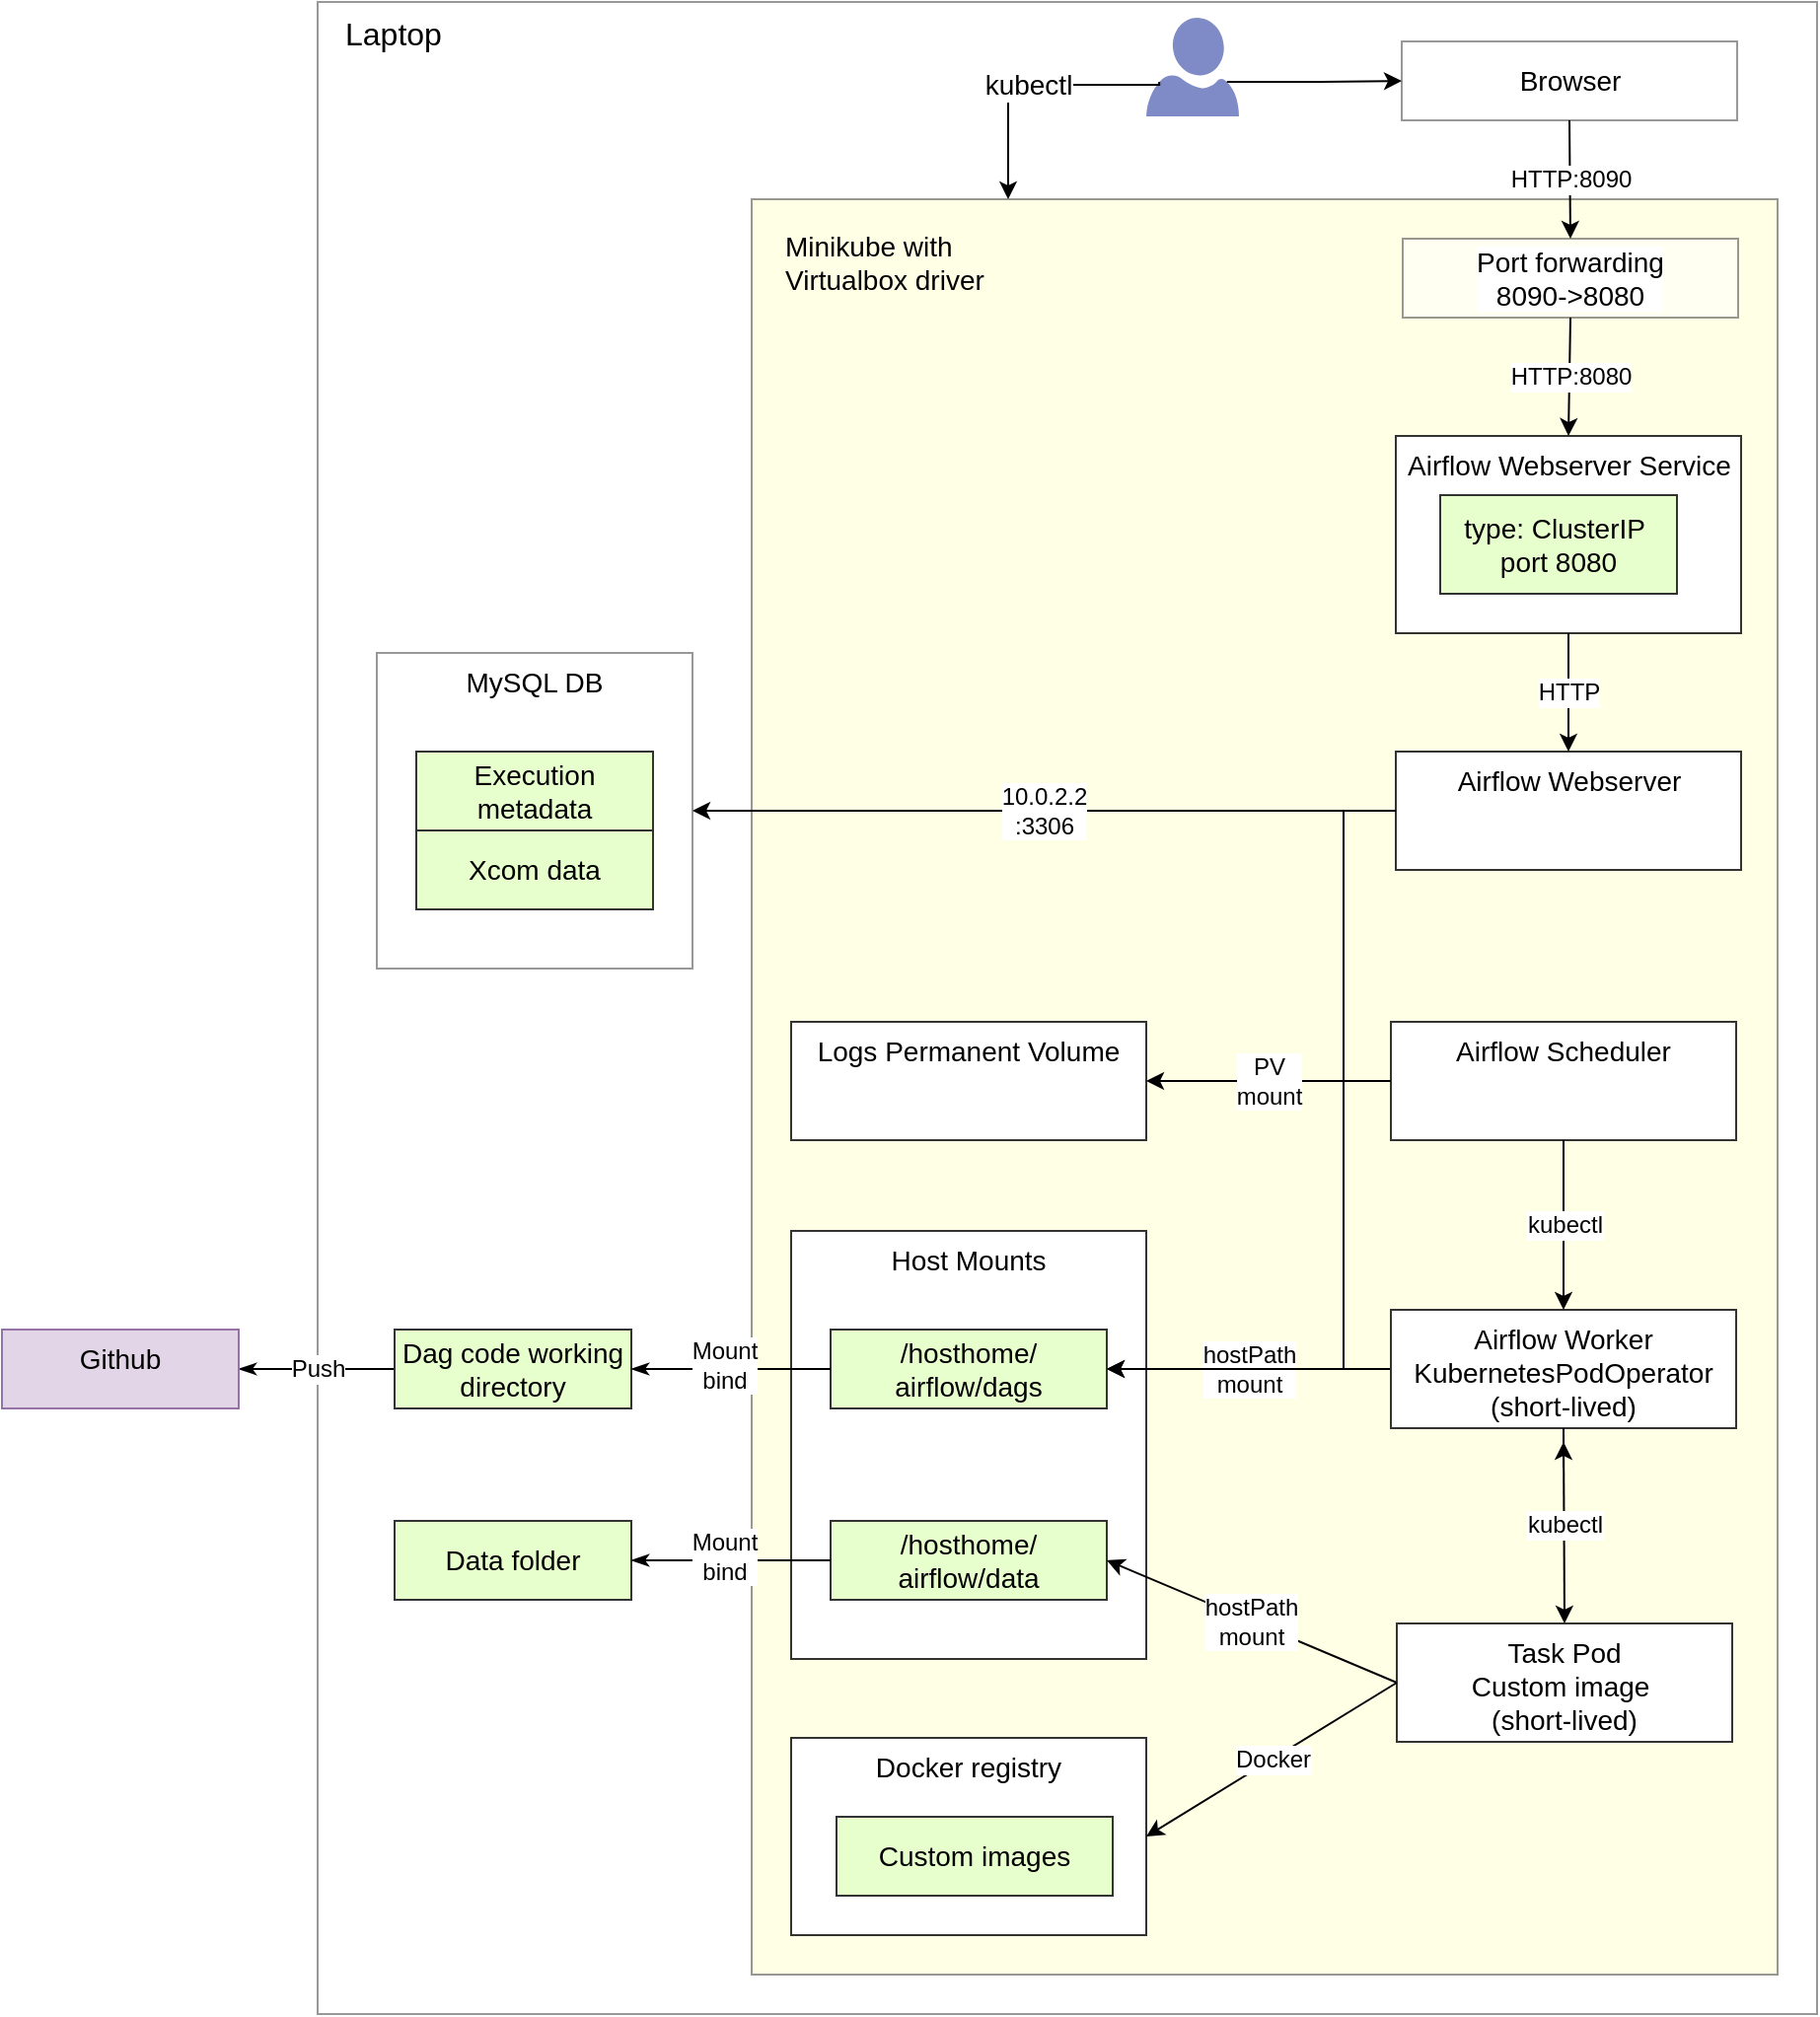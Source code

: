 <mxfile version="16.5.1" type="device" pages="2"><diagram id="CD-Oy-G3Dt3kh0KKEcMO" name="local"><mxGraphModel dx="2560" dy="1856" grid="1" gridSize="10" guides="1" tooltips="1" connect="1" arrows="1" fold="1" page="1" pageScale="1" pageWidth="1169" pageHeight="827" math="0" shadow="0"><root><mxCell id="0"/><mxCell id="1" parent="0"/><mxCell id="qI9795dB_ikiP3LkmKNr-8" value="Laptop" style="rounded=0;whiteSpace=wrap;html=1;strokeColor=#333333;fillColor=#ffffff;strokeWidth=1;verticalAlign=top;fontSize=16;opacity=50;align=left;spacingLeft=12;" parent="1" vertex="1"><mxGeometry x="80" y="-380" width="760" height="1020" as="geometry"/></mxCell><mxCell id="qI9795dB_ikiP3LkmKNr-9" value="Minikube with&lt;br&gt;Virtualbox driver" style="rounded=0;whiteSpace=wrap;html=1;strokeColor=#333333;strokeWidth=1;fillColor=#FFFFCC;fontSize=14;verticalAlign=top;opacity=50;align=left;spacingLeft=15;spacingTop=9;" parent="1" vertex="1"><mxGeometry x="300" y="-280" width="520" height="900" as="geometry"/></mxCell><mxCell id="qI9795dB_ikiP3LkmKNr-2" value="" style="rounded=0;whiteSpace=wrap;html=1;opacity=0;" parent="1" vertex="1"><mxGeometry x="390" y="323" width="120" height="60" as="geometry"/></mxCell><mxCell id="qI9795dB_ikiP3LkmKNr-5" value="" style="rounded=0;whiteSpace=wrap;html=1;opacity=0;" parent="1" vertex="1"><mxGeometry x="390" y="323" width="120" height="60" as="geometry"/></mxCell><mxCell id="qI9795dB_ikiP3LkmKNr-7" value="" style="rounded=0;whiteSpace=wrap;html=1;strokeColor=#000000;opacity=0;" parent="1" vertex="1"><mxGeometry x="60" y="30" width="120" height="60" as="geometry"/></mxCell><mxCell id="qI9795dB_ikiP3LkmKNr-28" value="10.0.2.2&lt;br style=&quot;font-size: 12px;&quot;&gt;:3306" style="edgeStyle=orthogonalEdgeStyle;rounded=0;orthogonalLoop=1;jettySize=auto;html=1;entryX=1;entryY=0.5;entryDx=0;entryDy=0;fontSize=12;exitX=0;exitY=0.5;exitDx=0;exitDy=0;" parent="1" source="KbH8fHzjplJT633BpQSp-1" target="qI9795dB_ikiP3LkmKNr-27" edge="1"><mxGeometry relative="1" as="geometry"/></mxCell><mxCell id="qI9795dB_ikiP3LkmKNr-18" value="Browser" style="rounded=0;whiteSpace=wrap;html=1;labelBackgroundColor=#FFFFFF;strokeColor=#333333;strokeWidth=1;fillColor=#FFFFFF;fontSize=14;opacity=50;" parent="1" vertex="1"><mxGeometry x="629.5" y="-360" width="170" height="40" as="geometry"/></mxCell><mxCell id="qI9795dB_ikiP3LkmKNr-27" value="MySQL DB" style="rounded=0;whiteSpace=wrap;html=1;labelBackgroundColor=#FFFFFF;strokeColor=#333333;strokeWidth=1;fillColor=#FFFFFF;fontSize=14;opacity=50;verticalAlign=top;" parent="1" vertex="1"><mxGeometry x="110" y="-50" width="160" height="160" as="geometry"/></mxCell><mxCell id="qI9795dB_ikiP3LkmKNr-29" value="Host Mounts" style="rounded=0;whiteSpace=wrap;html=1;strokeColor=#333333;strokeWidth=1;fillColor=#ffffff;fontSize=14;verticalAlign=top;" parent="1" vertex="1"><mxGeometry x="320" y="243" width="180" height="217" as="geometry"/></mxCell><mxCell id="qI9795dB_ikiP3LkmKNr-31" value="Data folder" style="rounded=0;whiteSpace=wrap;html=1;strokeColor=#333333;strokeWidth=1;fillColor=#E6FFCC;fontSize=14;labelBackgroundColor=#E6FFCC;" parent="1" vertex="1"><mxGeometry x="119" y="390" width="120" height="40" as="geometry"/></mxCell><mxCell id="qI9795dB_ikiP3LkmKNr-32" value="/hosthome/&lt;br&gt;airflow/data" style="rounded=0;whiteSpace=wrap;html=1;strokeColor=#333333;strokeWidth=1;fillColor=#E6FFCC;fontSize=14;labelBackgroundColor=#E6FFCC;" parent="1" vertex="1"><mxGeometry x="340" y="390" width="140" height="40" as="geometry"/></mxCell><mxCell id="qI9795dB_ikiP3LkmKNr-35" style="edgeStyle=orthogonalEdgeStyle;rounded=0;orthogonalLoop=1;jettySize=auto;html=1;exitX=0;exitY=0.5;exitDx=0;exitDy=0;entryX=1;entryY=0.5;entryDx=0;entryDy=0;fontSize=14;endArrow=classicThin;endFill=1;" parent="1" source="qI9795dB_ikiP3LkmKNr-33" edge="1"><mxGeometry relative="1" as="geometry"><mxPoint x="220" y="400" as="targetPoint"/></mxGeometry></mxCell><mxCell id="kAqQNJOQdbnC5wIId_yX-3" value="Mount bind" style="text;html=1;align=center;verticalAlign=middle;resizable=0;points=[];labelBackgroundColor=#ffffff;fontSize=12;" parent="qI9795dB_ikiP3LkmKNr-35" vertex="1" connectable="0"><mxGeometry x="0.157" y="5" relative="1" as="geometry"><mxPoint x="11" y="-5" as="offset"/></mxGeometry></mxCell><mxCell id="qI9795dB_ikiP3LkmKNr-37" style="edgeStyle=orthogonalEdgeStyle;rounded=0;orthogonalLoop=1;jettySize=auto;html=1;fontSize=14;endArrow=classicThin;endFill=1;entryX=1;entryY=0.5;entryDx=0;entryDy=0;exitX=0;exitY=0.5;exitDx=0;exitDy=0;" parent="1" source="qI9795dB_ikiP3LkmKNr-32" target="qI9795dB_ikiP3LkmKNr-31" edge="1"><mxGeometry relative="1" as="geometry"><mxPoint x="210" y="483" as="sourcePoint"/><mxPoint x="250" y="343" as="targetPoint"/></mxGeometry></mxCell><mxCell id="kAqQNJOQdbnC5wIId_yX-5" value="Mount &lt;br&gt;bind" style="text;html=1;align=center;verticalAlign=middle;resizable=0;points=[];labelBackgroundColor=#ffffff;fontSize=12;" parent="qI9795dB_ikiP3LkmKNr-37" vertex="1" connectable="0"><mxGeometry x="-0.171" y="-2" relative="1" as="geometry"><mxPoint x="-12" as="offset"/></mxGeometry></mxCell><mxCell id="qI9795dB_ikiP3LkmKNr-39" value="HTTP:8090" style="rounded=0;orthogonalLoop=1;jettySize=auto;html=1;exitX=0.5;exitY=1;exitDx=0;exitDy=0;fontSize=12;entryX=0.5;entryY=0;entryDx=0;entryDy=0;jumpStyle=none;" parent="1" source="qI9795dB_ikiP3LkmKNr-18" target="K0ZUXCH54klCwgEFuUvk-17" edge="1"><mxGeometry relative="1" as="geometry"><mxPoint x="712.38" y="-241" as="sourcePoint"/><mxPoint x="284" y="80" as="targetPoint"/><Array as="points"><mxPoint x="715" y="-260"/></Array></mxGeometry></mxCell><mxCell id="kAqQNJOQdbnC5wIId_yX-17" value="Push" style="edgeStyle=none;rounded=0;orthogonalLoop=1;jettySize=auto;html=1;exitX=0;exitY=0.5;exitDx=0;exitDy=0;entryX=1;entryY=0.5;entryDx=0;entryDy=0;endArrow=classicThin;endFill=1;fontSize=12;" parent="1" source="kAqQNJOQdbnC5wIId_yX-8" target="kAqQNJOQdbnC5wIId_yX-16" edge="1"><mxGeometry relative="1" as="geometry"/></mxCell><mxCell id="kAqQNJOQdbnC5wIId_yX-8" value="Dag code working directory" style="rounded=0;whiteSpace=wrap;html=1;strokeColor=#333333;strokeWidth=1;fillColor=#E6FFCC;fontSize=14;labelBackgroundColor=#E6FFCC;" parent="1" vertex="1"><mxGeometry x="119" y="293" width="120" height="40" as="geometry"/></mxCell><mxCell id="kAqQNJOQdbnC5wIId_yX-9" value="/hosthome/&lt;br&gt;airflow/dags" style="rounded=0;whiteSpace=wrap;html=1;strokeColor=#333333;strokeWidth=1;fillColor=#E6FFCC;fontSize=14;labelBackgroundColor=#E6FFCC;" parent="1" vertex="1"><mxGeometry x="340" y="293" width="140" height="40" as="geometry"/></mxCell><mxCell id="kAqQNJOQdbnC5wIId_yX-10" style="edgeStyle=orthogonalEdgeStyle;rounded=0;orthogonalLoop=1;jettySize=auto;html=1;fontSize=14;endArrow=classicThin;endFill=1;entryX=1;entryY=0.5;entryDx=0;entryDy=0;exitX=0;exitY=0.5;exitDx=0;exitDy=0;" parent="1" source="kAqQNJOQdbnC5wIId_yX-9" target="kAqQNJOQdbnC5wIId_yX-8" edge="1"><mxGeometry relative="1" as="geometry"><mxPoint x="210" y="543" as="sourcePoint"/><mxPoint x="250" y="403" as="targetPoint"/></mxGeometry></mxCell><mxCell id="kAqQNJOQdbnC5wIId_yX-11" value="Mount&lt;br&gt;bind" style="text;html=1;align=center;verticalAlign=middle;resizable=0;points=[];labelBackgroundColor=#ffffff;fontSize=12;" parent="kAqQNJOQdbnC5wIId_yX-10" vertex="1" connectable="0"><mxGeometry x="-0.171" y="-2" relative="1" as="geometry"><mxPoint x="-12" as="offset"/></mxGeometry></mxCell><mxCell id="kAqQNJOQdbnC5wIId_yX-13" value="hostPath&lt;br&gt;mount" style="rounded=0;orthogonalLoop=1;jettySize=auto;html=1;exitX=0;exitY=0.5;exitDx=0;exitDy=0;entryX=1;entryY=0.5;entryDx=0;entryDy=0;fontSize=12;" parent="1" source="K0ZUXCH54klCwgEFuUvk-3" target="kAqQNJOQdbnC5wIId_yX-9" edge="1"><mxGeometry relative="1" as="geometry"><mxPoint x="620" y="420" as="sourcePoint"/><mxPoint x="490" y="470" as="targetPoint"/></mxGeometry></mxCell><mxCell id="kAqQNJOQdbnC5wIId_yX-16" value="Github" style="rounded=0;whiteSpace=wrap;html=1;strokeColor=#9673a6;strokeWidth=1;fillColor=#e1d5e7;fontSize=14;verticalAlign=top;" parent="1" vertex="1"><mxGeometry x="-80" y="293" width="120" height="40" as="geometry"/></mxCell><mxCell id="khVc3MVUPJsMNLfv0kyo-1" value="" style="aspect=fixed;pointerEvents=1;shadow=0;dashed=0;html=1;strokeColor=none;labelPosition=center;verticalLabelPosition=bottom;verticalAlign=top;align=center;fillColor=#00188D;shape=mxgraph.azure.user;fontSize=12;opacity=50;" parent="1" vertex="1"><mxGeometry x="500" y="-372" width="47" height="50" as="geometry"/></mxCell><mxCell id="khVc3MVUPJsMNLfv0kyo-2" value="kubectl" style="edgeStyle=orthogonalEdgeStyle;rounded=0;orthogonalLoop=1;jettySize=auto;html=1;fontSize=14;exitX=0.14;exitY=0.65;exitDx=0;exitDy=0;exitPerimeter=0;entryX=0.25;entryY=0;entryDx=0;entryDy=0;" parent="1" source="khVc3MVUPJsMNLfv0kyo-1" target="qI9795dB_ikiP3LkmKNr-9" edge="1"><mxGeometry relative="1" as="geometry"><mxPoint x="158" y="-90" as="sourcePoint"/><mxPoint x="160" y="-70" as="targetPoint"/><Array as="points"><mxPoint x="430" y="-338"/></Array></mxGeometry></mxCell><mxCell id="dBjbe-iBq839a2bUaJ9o-1" value="" style="edgeStyle=orthogonalEdgeStyle;rounded=0;orthogonalLoop=1;jettySize=auto;html=1;fontSize=12;entryX=0;entryY=0.5;entryDx=0;entryDy=0;exitX=0.87;exitY=0.65;exitDx=0;exitDy=0;exitPerimeter=0;" parent="1" source="khVc3MVUPJsMNLfv0kyo-1" target="qI9795dB_ikiP3LkmKNr-18" edge="1"><mxGeometry x="-0.455" relative="1" as="geometry"><mxPoint x="861" y="-190" as="sourcePoint"/><mxPoint x="841.91" y="157.8" as="targetPoint"/><mxPoint as="offset"/></mxGeometry></mxCell><mxCell id="0_SCAg2X0PyTgbkeFt21-1" value="Docker registry" style="rounded=0;whiteSpace=wrap;html=1;strokeColor=#333333;strokeWidth=1;fillColor=#ffffff;fontSize=14;verticalAlign=top;" parent="1" vertex="1"><mxGeometry x="320" y="500" width="180" height="100" as="geometry"/></mxCell><mxCell id="KbH8fHzjplJT633BpQSp-1" value="Airflow Webserver" style="rounded=0;whiteSpace=wrap;html=1;strokeColor=#333333;strokeWidth=1;fillColor=#ffffff;fontSize=14;verticalAlign=top;" parent="1" vertex="1"><mxGeometry x="626.5" width="175" height="60" as="geometry"/></mxCell><mxCell id="KbH8fHzjplJT633BpQSp-3" value="Airflow Webserver Service" style="rounded=0;whiteSpace=wrap;html=1;strokeColor=#333333;strokeWidth=1;fillColor=#ffffff;fontSize=14;verticalAlign=top;" parent="1" vertex="1"><mxGeometry x="626.5" y="-160" width="175" height="100" as="geometry"/></mxCell><mxCell id="KbH8fHzjplJT633BpQSp-4" value="type: ClusterIP&amp;nbsp;&lt;br&gt;port 8080" style="rounded=0;whiteSpace=wrap;html=1;strokeColor=#333333;strokeWidth=1;fillColor=#E6FFCC;fontSize=14;labelBackgroundColor=#E6FFCC;" parent="1" vertex="1"><mxGeometry x="649" y="-130" width="120" height="50" as="geometry"/></mxCell><mxCell id="KbH8fHzjplJT633BpQSp-8" value="HTTP" style="rounded=0;orthogonalLoop=1;jettySize=auto;html=1;fontSize=12;entryX=0.5;entryY=0;entryDx=0;entryDy=0;exitX=0.5;exitY=1;exitDx=0;exitDy=0;" parent="1" source="KbH8fHzjplJT633BpQSp-3" target="KbH8fHzjplJT633BpQSp-1" edge="1"><mxGeometry relative="1" as="geometry"><mxPoint x="667.75" y="-70" as="sourcePoint"/><mxPoint x="663.075" y="-10" as="targetPoint"/></mxGeometry></mxCell><mxCell id="K0ZUXCH54klCwgEFuUvk-1" value="Logs Permanent Volume" style="rounded=0;whiteSpace=wrap;html=1;strokeColor=#333333;strokeWidth=1;fillColor=#ffffff;fontSize=14;verticalAlign=top;" vertex="1" parent="1"><mxGeometry x="320" y="137" width="180" height="60" as="geometry"/></mxCell><mxCell id="K0ZUXCH54klCwgEFuUvk-2" value="Airflow Scheduler" style="rounded=0;whiteSpace=wrap;html=1;strokeColor=#333333;strokeWidth=1;fillColor=#ffffff;fontSize=14;verticalAlign=top;" vertex="1" parent="1"><mxGeometry x="624" y="137" width="175" height="60" as="geometry"/></mxCell><mxCell id="K0ZUXCH54klCwgEFuUvk-12" style="edgeStyle=orthogonalEdgeStyle;rounded=0;jumpStyle=none;orthogonalLoop=1;jettySize=auto;html=1;fontSize=12;strokeColor=default;" edge="1" parent="1" source="K0ZUXCH54klCwgEFuUvk-3"><mxGeometry relative="1" as="geometry"><mxPoint x="711.5" y="350" as="targetPoint"/></mxGeometry></mxCell><mxCell id="K0ZUXCH54klCwgEFuUvk-3" value="Airflow Worker&lt;br&gt;KubernetesPodOperator&lt;br&gt;(short-lived)" style="rounded=0;whiteSpace=wrap;html=1;strokeColor=#333333;strokeWidth=1;fillColor=#ffffff;fontSize=14;verticalAlign=top;" vertex="1" parent="1"><mxGeometry x="624" y="283" width="175" height="60" as="geometry"/></mxCell><mxCell id="K0ZUXCH54klCwgEFuUvk-6" value="hostPath&lt;br&gt;mount" style="rounded=0;orthogonalLoop=1;jettySize=auto;html=1;entryX=1;entryY=0.5;entryDx=0;entryDy=0;fontSize=12;exitX=0;exitY=0.5;exitDx=0;exitDy=0;" edge="1" parent="1" source="K0ZUXCH54klCwgEFuUvk-7" target="qI9795dB_ikiP3LkmKNr-32"><mxGeometry relative="1" as="geometry"><mxPoint x="590" y="500" as="sourcePoint"/><mxPoint x="490" y="323" as="targetPoint"/></mxGeometry></mxCell><mxCell id="K0ZUXCH54klCwgEFuUvk-7" value="Task Pod&lt;br&gt;Custom image&amp;nbsp;&lt;br&gt;(short-lived)" style="rounded=0;whiteSpace=wrap;html=1;strokeColor=#333333;strokeWidth=1;fillColor=#ffffff;fontSize=14;verticalAlign=top;" vertex="1" parent="1"><mxGeometry x="627" y="442" width="170" height="60" as="geometry"/></mxCell><mxCell id="K0ZUXCH54klCwgEFuUvk-8" value="kubectl" style="rounded=0;orthogonalLoop=1;jettySize=auto;html=1;fontSize=12;strokeColor=default;jumpStyle=none;exitX=0.5;exitY=1;exitDx=0;exitDy=0;entryX=0.5;entryY=0;entryDx=0;entryDy=0;" edge="1" parent="1" source="K0ZUXCH54klCwgEFuUvk-3" target="K0ZUXCH54klCwgEFuUvk-7"><mxGeometry relative="1" as="geometry"><mxPoint x="711" y="360" as="sourcePoint"/><mxPoint x="714" y="450" as="targetPoint"/></mxGeometry></mxCell><mxCell id="K0ZUXCH54klCwgEFuUvk-9" value="Custom images" style="rounded=0;whiteSpace=wrap;html=1;strokeColor=#333333;strokeWidth=1;fillColor=#E6FFCC;fontSize=14;labelBackgroundColor=#E6FFCC;" vertex="1" parent="1"><mxGeometry x="343" y="540" width="140" height="40" as="geometry"/></mxCell><mxCell id="K0ZUXCH54klCwgEFuUvk-10" value="Docker" style="rounded=0;orthogonalLoop=1;jettySize=auto;html=1;exitX=0;exitY=0.5;exitDx=0;exitDy=0;entryX=1;entryY=0.5;entryDx=0;entryDy=0;fontSize=12;strokeColor=default;" edge="1" parent="1" source="K0ZUXCH54klCwgEFuUvk-7" target="0_SCAg2X0PyTgbkeFt21-1"><mxGeometry relative="1" as="geometry"><mxPoint x="687" y="450" as="sourcePoint"/><mxPoint x="687" y="530" as="targetPoint"/></mxGeometry></mxCell><mxCell id="K0ZUXCH54klCwgEFuUvk-11" value="kubectl" style="edgeStyle=orthogonalEdgeStyle;rounded=0;orthogonalLoop=1;jettySize=auto;html=1;exitX=0.5;exitY=1;exitDx=0;exitDy=0;fontSize=12;strokeColor=default;entryX=0.5;entryY=0;entryDx=0;entryDy=0;" edge="1" parent="1" source="K0ZUXCH54klCwgEFuUvk-2" target="K0ZUXCH54klCwgEFuUvk-3"><mxGeometry relative="1" as="geometry"><mxPoint x="721.5" y="310" as="sourcePoint"/><mxPoint x="711" y="230" as="targetPoint"/></mxGeometry></mxCell><mxCell id="K0ZUXCH54klCwgEFuUvk-13" value="&lt;font face=&quot;helvetica&quot;&gt;PV&lt;br&gt;mount&lt;/font&gt;" style="rounded=0;orthogonalLoop=1;jettySize=auto;html=1;exitX=0;exitY=0.5;exitDx=0;exitDy=0;entryX=1;entryY=0.5;entryDx=0;entryDy=0;fontSize=12;" edge="1" parent="1" source="K0ZUXCH54klCwgEFuUvk-2" target="K0ZUXCH54klCwgEFuUvk-1"><mxGeometry relative="1" as="geometry"><mxPoint x="634" y="323" as="sourcePoint"/><mxPoint x="490" y="323" as="targetPoint"/></mxGeometry></mxCell><mxCell id="K0ZUXCH54klCwgEFuUvk-15" value="" style="rounded=0;orthogonalLoop=1;jettySize=auto;html=1;exitX=0;exitY=0.5;exitDx=0;exitDy=0;fontSize=12;edgeStyle=orthogonalEdgeStyle;entryX=1;entryY=0.5;entryDx=0;entryDy=0;" edge="1" parent="1" source="KbH8fHzjplJT633BpQSp-1" target="kAqQNJOQdbnC5wIId_yX-9"><mxGeometry relative="1" as="geometry"><mxPoint x="634" y="177" as="sourcePoint"/><mxPoint x="490" y="323" as="targetPoint"/><Array as="points"><mxPoint x="600" y="30"/><mxPoint x="600" y="313"/></Array></mxGeometry></mxCell><mxCell id="K0ZUXCH54klCwgEFuUvk-17" value="Port forwarding&lt;br&gt;8090-&amp;gt;8080" style="rounded=0;whiteSpace=wrap;html=1;labelBackgroundColor=#FFFFFF;strokeColor=#333333;strokeWidth=1;fillColor=#FFFFFF;fontSize=14;opacity=50;" vertex="1" parent="1"><mxGeometry x="630" y="-260" width="170" height="40" as="geometry"/></mxCell><mxCell id="K0ZUXCH54klCwgEFuUvk-18" value="HTTP:8080" style="rounded=0;orthogonalLoop=1;jettySize=auto;html=1;exitX=0.5;exitY=1;exitDx=0;exitDy=0;fontSize=12;entryX=0.5;entryY=0;entryDx=0;entryDy=0;jumpStyle=none;" edge="1" parent="1" source="K0ZUXCH54klCwgEFuUvk-17" target="KbH8fHzjplJT633BpQSp-3"><mxGeometry relative="1" as="geometry"><mxPoint x="721.5" y="-220" as="sourcePoint"/><mxPoint x="725" y="-160" as="targetPoint"/><Array as="points"/></mxGeometry></mxCell><mxCell id="K0ZUXCH54klCwgEFuUvk-19" value="Execution metadata" style="rounded=0;whiteSpace=wrap;html=1;strokeColor=#333333;strokeWidth=1;fillColor=#E6FFCC;fontSize=14;labelBackgroundColor=#E6FFCC;" vertex="1" parent="1"><mxGeometry x="130" width="120" height="40" as="geometry"/></mxCell><mxCell id="K0ZUXCH54klCwgEFuUvk-20" value="Xcom data" style="rounded=0;whiteSpace=wrap;html=1;strokeColor=#333333;strokeWidth=1;fillColor=#E6FFCC;fontSize=14;labelBackgroundColor=#E6FFCC;" vertex="1" parent="1"><mxGeometry x="130" y="40" width="120" height="40" as="geometry"/></mxCell></root></mxGraphModel></diagram><diagram id="pD1atsw6wyVbtdEgPPiE" name="remote"><mxGraphModel dx="1422" dy="1621" grid="1" gridSize="10" guides="1" tooltips="1" connect="1" arrows="1" fold="1" page="1" pageScale="1" pageWidth="1169" pageHeight="827" math="0" shadow="0"><root><mxCell id="JgCOA27hIYqHURmjyGIn-0"/><mxCell id="JgCOA27hIYqHURmjyGIn-1" parent="JgCOA27hIYqHURmjyGIn-0"/><mxCell id="GyoVTaBV18Ujv5KtylC0-0" value="" style="strokeColor=#dddddd;shadow=1;strokeWidth=1;rounded=1;absoluteArcSize=1;arcSize=2;fillColor=#ffffff;gradientColor=none;fontSize=12;opacity=50;align=left;" parent="JgCOA27hIYqHURmjyGIn-1" vertex="1"><mxGeometry x="960" y="370" width="200" height="110" as="geometry"/></mxCell><mxCell id="GyoVTaBV18Ujv5KtylC0-1" value="Cloud&#10;SQL" style="dashed=0;connectable=0;html=1;fillColor=#5184F3;strokeColor=none;shape=mxgraph.gcp2.hexIcon;prIcon=cloud_sql;part=1;labelPosition=right;verticalLabelPosition=middle;align=left;verticalAlign=middle;spacingLeft=5;fontColor=#999999;fontSize=12;" parent="GyoVTaBV18Ujv5KtylC0-0" vertex="1"><mxGeometry y="0.5" width="44" height="39" relative="1" as="geometry"><mxPoint x="5" y="-55" as="offset"/></mxGeometry></mxCell><mxCell id="l8K0QY8mz5Fqnxq0BqTa-35" value="" style="strokeColor=#dddddd;shadow=1;strokeWidth=1;rounded=1;absoluteArcSize=1;arcSize=2;fillColor=#ffffff;gradientColor=none;fontSize=12;opacity=50;align=left;recursiveResize=0;container=0;" parent="JgCOA27hIYqHURmjyGIn-1" vertex="1"><mxGeometry x="600" y="-120" width="241.25" height="1019" as="geometry"/></mxCell><mxCell id="xQhjgzCMdKMnRoJqzdaX-8" value="App Pod" style="rounded=0;whiteSpace=wrap;html=1;strokeColor=#333333;strokeWidth=1;fillColor=#ffffff;fontSize=14;verticalAlign=top;" parent="JgCOA27hIYqHURmjyGIn-1" vertex="1"><mxGeometry x="642.5" y="380" width="177.5" height="100" as="geometry"/></mxCell><mxCell id="l8K0QY8mz5Fqnxq0BqTa-47" value="" style="strokeColor=#dddddd;shadow=1;strokeWidth=1;rounded=1;absoluteArcSize=1;arcSize=2;fillColor=#ffffff;gradientColor=none;fontSize=12;opacity=50;align=left;" parent="JgCOA27hIYqHURmjyGIn-1" vertex="1"><mxGeometry x="959" y="10" width="200" height="110" as="geometry"/></mxCell><mxCell id="l8K0QY8mz5Fqnxq0BqTa-48" value="Cloud&#10;Shell" style="dashed=0;connectable=0;html=1;fillColor=#5184F3;strokeColor=none;shape=mxgraph.gcp2.hexIcon;prIcon=placeholder;part=1;labelPosition=right;verticalLabelPosition=middle;align=left;verticalAlign=middle;spacingLeft=5;fontColor=#999999;fontSize=12;" parent="l8K0QY8mz5Fqnxq0BqTa-47" vertex="1"><mxGeometry y="0.5" width="44" height="39" relative="1" as="geometry"><mxPoint x="5" y="-50" as="offset"/></mxGeometry></mxCell><mxCell id="l8K0QY8mz5Fqnxq0BqTa-39" value="" style="strokeColor=#dddddd;shadow=1;strokeWidth=1;rounded=1;absoluteArcSize=1;arcSize=2;fillColor=#ffffff;gradientColor=none;fontSize=12;opacity=50;align=left;" parent="JgCOA27hIYqHURmjyGIn-1" vertex="1"><mxGeometry x="959" y="210" width="201" height="110" as="geometry"/></mxCell><mxCell id="l8K0QY8mz5Fqnxq0BqTa-40" value="Container&#10;Registry" style="dashed=0;connectable=0;html=1;fillColor=#5184F3;strokeColor=none;shape=mxgraph.gcp2.hexIcon;prIcon=container_registry;part=1;labelPosition=right;verticalLabelPosition=middle;align=left;verticalAlign=middle;spacingLeft=5;fontColor=#999999;fontSize=12;" parent="l8K0QY8mz5Fqnxq0BqTa-39" vertex="1"><mxGeometry y="0.5" width="44" height="39" relative="1" as="geometry"><mxPoint x="5" y="-50" as="offset"/></mxGeometry></mxCell><mxCell id="l8K0QY8mz5Fqnxq0BqTa-29" value="" style="strokeColor=#dddddd;shadow=1;strokeWidth=1;rounded=1;absoluteArcSize=1;arcSize=2;fillColor=#ffffff;gradientColor=none;fontSize=12;opacity=50;align=left;" parent="JgCOA27hIYqHURmjyGIn-1" vertex="1"><mxGeometry x="320" y="300" width="180" height="180" as="geometry"/></mxCell><mxCell id="l8K0QY8mz5Fqnxq0BqTa-30" value="Cloud&#10;Storage" style="dashed=0;connectable=0;html=1;fillColor=#5184F3;strokeColor=none;shape=mxgraph.gcp2.hexIcon;prIcon=cloud_storage;part=1;labelPosition=right;verticalLabelPosition=middle;align=left;verticalAlign=middle;spacingLeft=5;fontColor=#999999;fontSize=12;" parent="l8K0QY8mz5Fqnxq0BqTa-29" vertex="1"><mxGeometry y="0.5" width="44" height="39" relative="1" as="geometry"><mxPoint x="5" y="-90" as="offset"/></mxGeometry></mxCell><mxCell id="xQhjgzCMdKMnRoJqzdaX-3" value="" style="rounded=0;whiteSpace=wrap;html=1;opacity=0;" parent="JgCOA27hIYqHURmjyGIn-1" vertex="1"><mxGeometry x="450" y="430" width="120" height="60" as="geometry"/></mxCell><mxCell id="xQhjgzCMdKMnRoJqzdaX-4" value="" style="rounded=0;whiteSpace=wrap;html=1;opacity=0;" parent="JgCOA27hIYqHURmjyGIn-1" vertex="1"><mxGeometry x="450" y="430" width="120" height="60" as="geometry"/></mxCell><mxCell id="xQhjgzCMdKMnRoJqzdaX-9" style="edgeStyle=orthogonalEdgeStyle;rounded=0;orthogonalLoop=1;jettySize=auto;html=1;exitX=0.5;exitY=1;exitDx=0;exitDy=0;entryX=0.5;entryY=0;entryDx=0;entryDy=0;fontSize=12;" parent="JgCOA27hIYqHURmjyGIn-1" source="xQhjgzCMdKMnRoJqzdaX-11" target="xQhjgzCMdKMnRoJqzdaX-12" edge="1"><mxGeometry relative="1" as="geometry"/></mxCell><mxCell id="xQhjgzCMdKMnRoJqzdaX-12" value="web container&lt;br&gt;*:80" style="rounded=0;whiteSpace=wrap;html=1;strokeColor=#333333;strokeWidth=1;fillColor=#E6FFCC;fontSize=14;labelBackgroundColor=#E6FFCC;" parent="JgCOA27hIYqHURmjyGIn-1" vertex="1"><mxGeometry x="670" y="415" width="120" height="45" as="geometry"/></mxCell><mxCell id="xQhjgzCMdKMnRoJqzdaX-13" value="HTTP&lt;br style=&quot;font-size: 12px&quot;&gt;myproject-oat" style="rounded=0;orthogonalLoop=1;jettySize=auto;html=1;fontSize=12;exitX=0.5;exitY=0;exitDx=0;exitDy=0;" parent="JgCOA27hIYqHURmjyGIn-1" source="xQhjgzCMdKMnRoJqzdaX-14" target="xQhjgzCMdKMnRoJqzdaX-12" edge="1"><mxGeometry relative="1" as="geometry"><mxPoint x="902.5" y="476" as="sourcePoint"/></mxGeometry></mxCell><mxCell id="xQhjgzCMdKMnRoJqzdaX-15" style="edgeStyle=orthogonalEdgeStyle;rounded=0;orthogonalLoop=1;jettySize=auto;html=1;exitX=0.75;exitY=1;exitDx=0;exitDy=0;entryX=0.858;entryY=-0.017;entryDx=0;entryDy=0;fontSize=14;entryPerimeter=0;" parent="JgCOA27hIYqHURmjyGIn-1" source="xQhjgzCMdKMnRoJqzdaX-17" target="GYxJVHaq08mbcTPMJQgl-4" edge="1"><mxGeometry relative="1" as="geometry"><mxPoint x="768.75" y="-60" as="targetPoint"/></mxGeometry></mxCell><mxCell id="xQhjgzCMdKMnRoJqzdaX-16" value="https://&lt;br style=&quot;font-size: 12px&quot;&gt;oat.myproject.com" style="text;html=1;align=center;verticalAlign=middle;resizable=0;points=[];labelBackgroundColor=#ffffff;fontSize=12;" parent="xQhjgzCMdKMnRoJqzdaX-15" vertex="1" connectable="0"><mxGeometry x="-0.7" relative="1" as="geometry"><mxPoint x="17.82" y="10.83" as="offset"/></mxGeometry></mxCell><mxCell id="xQhjgzCMdKMnRoJqzdaX-17" value="Browser" style="rounded=0;whiteSpace=wrap;html=1;labelBackgroundColor=#FFFFFF;strokeColor=#333333;strokeWidth=1;fillColor=#FFFFFF;fontSize=14;opacity=50;" parent="JgCOA27hIYqHURmjyGIn-1" vertex="1"><mxGeometry x="662.5" y="-220" width="141.25" height="40" as="geometry"/></mxCell><mxCell id="xQhjgzCMdKMnRoJqzdaX-19" value="MySQL DB" style="rounded=0;whiteSpace=wrap;html=1;labelBackgroundColor=#FFFFFF;strokeColor=#333333;strokeWidth=1;fillColor=#FFFFFF;fontSize=14;opacity=50;" parent="JgCOA27hIYqHURmjyGIn-1" vertex="1"><mxGeometry x="980" y="420" width="160" height="40" as="geometry"/></mxCell><mxCell id="xQhjgzCMdKMnRoJqzdaX-23" value="gs://&lt;br&gt;app.myproject.com" style="rounded=0;whiteSpace=wrap;html=1;strokeColor=#333333;strokeWidth=1;fillColor=#E6FFCC;fontSize=14;labelBackgroundColor=#E6FFCC;" parent="JgCOA27hIYqHURmjyGIn-1" vertex="1"><mxGeometry x="340" y="420" width="140" height="40" as="geometry"/></mxCell><mxCell id="xQhjgzCMdKMnRoJqzdaX-26" value="gs://&lt;br&gt;cdn.myproject.com" style="rounded=0;whiteSpace=wrap;html=1;strokeColor=#333333;strokeWidth=1;fillColor=#E6FFCC;fontSize=14;labelBackgroundColor=#E6FFCC;" parent="JgCOA27hIYqHURmjyGIn-1" vertex="1"><mxGeometry x="340" y="360" width="140" height="40" as="geometry"/></mxCell><mxCell id="xQhjgzCMdKMnRoJqzdaX-34" value="Flysystem&lt;br&gt;:gs" style="rounded=0;orthogonalLoop=1;jettySize=auto;html=1;exitX=0;exitY=0.5;exitDx=0;exitDy=0;entryX=1;entryY=0.5;entryDx=0;entryDy=0;fontSize=12;" parent="JgCOA27hIYqHURmjyGIn-1" source="xQhjgzCMdKMnRoJqzdaX-12" target="xQhjgzCMdKMnRoJqzdaX-26" edge="1"><mxGeometry relative="1" as="geometry"><mxPoint x="450" y="336" as="sourcePoint"/><mxPoint x="450" y="441" as="targetPoint"/></mxGeometry></mxCell><mxCell id="xQhjgzCMdKMnRoJqzdaX-35" value="Pull" style="edgeStyle=none;rounded=0;orthogonalLoop=1;jettySize=auto;html=1;exitX=0.5;exitY=0;exitDx=0;exitDy=0;entryX=0.5;entryY=1;entryDx=0;entryDy=0;endArrow=classicThin;endFill=1;fontSize=12;" parent="JgCOA27hIYqHURmjyGIn-1" source="NoufLmdXdTbGh47_Lb7S-5" target="xQhjgzCMdKMnRoJqzdaX-42" edge="1"><mxGeometry relative="1" as="geometry"><mxPoint x="1060" y="20" as="sourcePoint"/></mxGeometry></mxCell><mxCell id="xQhjgzCMdKMnRoJqzdaX-40" value="Flysystem&lt;br&gt;:gs" style="rounded=0;orthogonalLoop=1;jettySize=auto;html=1;exitX=0;exitY=0.5;exitDx=0;exitDy=0;entryX=1;entryY=0.5;entryDx=0;entryDy=0;fontSize=12;" parent="JgCOA27hIYqHURmjyGIn-1" source="xQhjgzCMdKMnRoJqzdaX-12" target="xQhjgzCMdKMnRoJqzdaX-23" edge="1"><mxGeometry relative="1" as="geometry"><mxPoint x="640" y="447.5" as="sourcePoint"/><mxPoint x="550" y="450" as="targetPoint"/></mxGeometry></mxCell><mxCell id="xQhjgzCMdKMnRoJqzdaX-42" value="Github" style="rounded=0;whiteSpace=wrap;html=1;strokeColor=#9673a6;strokeWidth=1;fillColor=#e1d5e7;fontSize=14;verticalAlign=top;" parent="JgCOA27hIYqHURmjyGIn-1" vertex="1"><mxGeometry x="1000" y="-90" width="120" height="40" as="geometry"/></mxCell><mxCell id="xQhjgzCMdKMnRoJqzdaX-46" value="" style="edgeStyle=none;rounded=0;orthogonalLoop=1;jettySize=auto;html=1;endArrow=classicThin;endFill=1;fontSize=12;" parent="JgCOA27hIYqHURmjyGIn-1" source="xQhjgzCMdKMnRoJqzdaX-12" target="xQhjgzCMdKMnRoJqzdaX-19" edge="1"><mxGeometry relative="1" as="geometry"><mxPoint x="1000" y="440" as="targetPoint"/></mxGeometry></mxCell><mxCell id="NoufLmdXdTbGh47_Lb7S-8" value="Push" style="edgeStyle=none;rounded=0;orthogonalLoop=1;jettySize=auto;html=1;exitX=0.5;exitY=1;exitDx=0;exitDy=0;entryX=0.5;entryY=0;entryDx=0;entryDy=0;endArrow=classicThin;endFill=1;fontSize=12;" parent="JgCOA27hIYqHURmjyGIn-1" source="NoufLmdXdTbGh47_Lb7S-5" target="NoufLmdXdTbGh47_Lb7S-7" edge="1"><mxGeometry relative="1" as="geometry"><mxPoint x="1080" y="490" as="sourcePoint"/><mxPoint x="1080" y="690" as="targetPoint"/></mxGeometry></mxCell><mxCell id="NoufLmdXdTbGh47_Lb7S-9" value="Pull" style="edgeStyle=orthogonalEdgeStyle;rounded=0;orthogonalLoop=1;jettySize=auto;html=1;endArrow=classicThin;endFill=1;fontSize=12;entryX=0;entryY=0.5;entryDx=0;entryDy=0;" parent="JgCOA27hIYqHURmjyGIn-1" target="NoufLmdXdTbGh47_Lb7S-7" edge="1"><mxGeometry relative="1" as="geometry"><mxPoint x="823" y="280" as="sourcePoint"/><mxPoint x="960" y="270" as="targetPoint"/></mxGeometry></mxCell><mxCell id="NoufLmdXdTbGh47_Lb7S-7" value="Docker images" style="rounded=0;whiteSpace=wrap;html=1;labelBackgroundColor=#FFFFFF;strokeColor=#333333;strokeWidth=1;fillColor=#FFFFFF;fontSize=14;opacity=50;" parent="JgCOA27hIYqHURmjyGIn-1" vertex="1"><mxGeometry x="980" y="260" width="160" height="40" as="geometry"/></mxCell><mxCell id="NoufLmdXdTbGh47_Lb7S-5" value="PHP Deployer" style="rounded=0;whiteSpace=wrap;html=1;labelBackgroundColor=#FFFFFF;strokeColor=#333333;strokeWidth=1;fillColor=#FFFFFF;fontSize=14;opacity=50;" parent="JgCOA27hIYqHURmjyGIn-1" vertex="1"><mxGeometry x="980" y="60" width="160" height="40" as="geometry"/></mxCell><mxCell id="l8K0QY8mz5Fqnxq0BqTa-0" value="" style="aspect=fixed;pointerEvents=1;shadow=0;dashed=0;html=1;strokeColor=none;labelPosition=center;verticalLabelPosition=bottom;verticalAlign=top;align=center;fillColor=#00188D;shape=mxgraph.azure.user;fontSize=12;opacity=50;" parent="JgCOA27hIYqHURmjyGIn-1" vertex="1"><mxGeometry x="840" y="-310" width="47" height="50" as="geometry"/></mxCell><mxCell id="l8K0QY8mz5Fqnxq0BqTa-1" style="edgeStyle=orthogonalEdgeStyle;rounded=0;orthogonalLoop=1;jettySize=auto;html=1;fontSize=14;exitX=0.14;exitY=0.65;exitDx=0;exitDy=0;exitPerimeter=0;entryX=0.5;entryY=0;entryDx=0;entryDy=0;" parent="JgCOA27hIYqHURmjyGIn-1" source="l8K0QY8mz5Fqnxq0BqTa-0" target="xQhjgzCMdKMnRoJqzdaX-17" edge="1"><mxGeometry relative="1" as="geometry"><mxPoint x="720.5" y="-230" as="sourcePoint"/><mxPoint x="722.5" y="-210" as="targetPoint"/></mxGeometry></mxCell><mxCell id="l8K0QY8mz5Fqnxq0BqTa-2" value="SSH" style="edgeStyle=orthogonalEdgeStyle;rounded=0;orthogonalLoop=1;jettySize=auto;html=1;fontSize=12;exitX=0.87;exitY=0.65;exitDx=0;exitDy=0;exitPerimeter=0;entryX=0.134;entryY=0.008;entryDx=0;entryDy=0;entryPerimeter=0;" parent="JgCOA27hIYqHURmjyGIn-1" source="l8K0QY8mz5Fqnxq0BqTa-0" target="l8K0QY8mz5Fqnxq0BqTa-47" edge="1"><mxGeometry relative="1" as="geometry"><mxPoint x="730" y="-140" as="sourcePoint"/><mxPoint x="959" y="78" as="targetPoint"/></mxGeometry></mxCell><mxCell id="l8K0QY8mz5Fqnxq0BqTa-3" value="Pull" style="edgeStyle=orthogonalEdgeStyle;rounded=0;orthogonalLoop=1;jettySize=auto;html=1;endArrow=classicThin;endFill=1;fontSize=12;exitX=1;exitY=0.5;exitDx=0;exitDy=0;entryX=0;entryY=0.75;entryDx=0;entryDy=0;" parent="JgCOA27hIYqHURmjyGIn-1" source="xQhjgzCMdKMnRoJqzdaX-2" target="NoufLmdXdTbGh47_Lb7S-7" edge="1"><mxGeometry x="0.552" relative="1" as="geometry"><mxPoint x="830" y="290" as="sourcePoint"/><mxPoint x="960" y="270" as="targetPoint"/><Array as="points"><mxPoint x="920" y="650"/><mxPoint x="920" y="290"/></Array><mxPoint as="offset"/></mxGeometry></mxCell><mxCell id="LFrdeZY4lqC6zOzC9uTl-0" value="SMTP server" style="rounded=0;whiteSpace=wrap;html=1;strokeColor=#9673a6;strokeWidth=1;fillColor=#e1d5e7;fontSize=14;verticalAlign=top;" parent="JgCOA27hIYqHURmjyGIn-1" vertex="1"><mxGeometry x="1000" y="520" width="120" height="40" as="geometry"/></mxCell><mxCell id="LFrdeZY4lqC6zOzC9uTl-1" value="SMTP" style="edgeStyle=orthogonalEdgeStyle;rounded=0;orthogonalLoop=1;jettySize=auto;html=1;entryX=0;entryY=0.5;entryDx=0;entryDy=0;fontSize=12;exitX=1;exitY=0.75;exitDx=0;exitDy=0;" parent="JgCOA27hIYqHURmjyGIn-1" source="xQhjgzCMdKMnRoJqzdaX-12" target="LFrdeZY4lqC6zOzC9uTl-0" edge="1"><mxGeometry relative="1" as="geometry"><mxPoint x="890" y="537.5" as="sourcePoint"/><mxPoint x="840" y="710" as="targetPoint"/><Array as="points"><mxPoint x="880" y="449"/><mxPoint x="880" y="540"/></Array></mxGeometry></mxCell><mxCell id="4-bVatJKmxRMtBbXGYET-0" style="edgeStyle=orthogonalEdgeStyle;rounded=0;orthogonalLoop=1;jettySize=auto;html=1;exitX=0.25;exitY=1;exitDx=0;exitDy=0;entryX=0.25;entryY=0;entryDx=0;entryDy=0;fontSize=14;" parent="JgCOA27hIYqHURmjyGIn-1" source="xQhjgzCMdKMnRoJqzdaX-17" target="GYxJVHaq08mbcTPMJQgl-4" edge="1"><mxGeometry relative="1" as="geometry"><mxPoint x="702.5" y="-170" as="sourcePoint"/><mxPoint x="698.75" y="-60" as="targetPoint"/></mxGeometry></mxCell><mxCell id="4-bVatJKmxRMtBbXGYET-1" value="https://&lt;br&gt;cdn.myproject.com" style="text;html=1;align=center;verticalAlign=middle;resizable=0;points=[];labelBackgroundColor=#ffffff;fontSize=12;" parent="4-bVatJKmxRMtBbXGYET-0" vertex="1" connectable="0"><mxGeometry x="-0.7" relative="1" as="geometry"><mxPoint x="-26.57" y="10" as="offset"/></mxGeometry></mxCell><mxCell id="4-bVatJKmxRMtBbXGYET-3" value="kubectl" style="edgeStyle=orthogonalEdgeStyle;rounded=0;orthogonalLoop=1;jettySize=auto;html=1;fontSize=12;entryX=1.003;entryY=0.07;entryDx=0;entryDy=0;exitX=0.5;exitY=1;exitDx=0;exitDy=0;exitPerimeter=0;entryPerimeter=0;" parent="JgCOA27hIYqHURmjyGIn-1" source="l8K0QY8mz5Fqnxq0BqTa-0" target="l8K0QY8mz5Fqnxq0BqTa-35" edge="1"><mxGeometry x="-0.455" relative="1" as="geometry"><mxPoint x="870" y="-140" as="sourcePoint"/><mxPoint x="969" y="80" as="targetPoint"/><mxPoint as="offset"/></mxGeometry></mxCell><mxCell id="GYxJVHaq08mbcTPMJQgl-1" value="Web reverse proxy pod" style="rounded=0;whiteSpace=wrap;html=1;strokeColor=#333333;strokeWidth=1;fillColor=#ffffff;fontSize=14;verticalAlign=top;" parent="JgCOA27hIYqHURmjyGIn-1" vertex="1"><mxGeometry x="643.75" y="80" width="175" height="100" as="geometry"/></mxCell><mxCell id="GYxJVHaq08mbcTPMJQgl-2" value="web server&lt;br&gt;*:80" style="rounded=0;whiteSpace=wrap;html=1;strokeColor=#333333;strokeWidth=1;fillColor=#E6FFCC;fontSize=14;labelBackgroundColor=#E6FFCC;" parent="JgCOA27hIYqHURmjyGIn-1" vertex="1"><mxGeometry x="671.25" y="115" width="120" height="45" as="geometry"/></mxCell><mxCell id="GYxJVHaq08mbcTPMJQgl-3" value="Web reverse proxy Service" style="rounded=0;whiteSpace=wrap;html=1;strokeColor=#333333;strokeWidth=1;fillColor=#ffffff;fontSize=14;verticalAlign=top;" parent="JgCOA27hIYqHURmjyGIn-1" vertex="1"><mxGeometry x="643.75" y="-80" width="175" height="100" as="geometry"/></mxCell><mxCell id="GYxJVHaq08mbcTPMJQgl-4" value="type: LoadBalancer&lt;br&gt;port 80" style="rounded=0;whiteSpace=wrap;html=1;strokeColor=#333333;strokeWidth=1;fillColor=#E6FFCC;fontSize=14;labelBackgroundColor=#E6FFCC;" parent="JgCOA27hIYqHURmjyGIn-1" vertex="1"><mxGeometry x="666.25" y="-50" width="120" height="50" as="geometry"/></mxCell><mxCell id="GYxJVHaq08mbcTPMJQgl-5" style="rounded=0;orthogonalLoop=1;jettySize=auto;html=1;exitX=0.73;exitY=1.005;exitDx=0;exitDy=0;fontSize=14;noJump=0;snapToPoint=0;exitPerimeter=0;entryX=0.741;entryY=0.003;entryDx=0;entryDy=0;entryPerimeter=0;" parent="JgCOA27hIYqHURmjyGIn-1" source="GYxJVHaq08mbcTPMJQgl-3" target="GYxJVHaq08mbcTPMJQgl-1" edge="1"><mxGeometry relative="1" as="geometry"><mxPoint x="778.75" y="-150" as="sourcePoint"/><mxPoint x="772.25" y="80" as="targetPoint"/></mxGeometry></mxCell><mxCell id="GYxJVHaq08mbcTPMJQgl-6" value="http://&lt;br style=&quot;font-size: 12px&quot;&gt;oat.myproject.com" style="text;html=1;align=center;verticalAlign=middle;resizable=0;points=[];labelBackgroundColor=#ffffff;fontSize=12;" parent="GYxJVHaq08mbcTPMJQgl-5" vertex="1" connectable="0"><mxGeometry x="-0.7" relative="1" as="geometry"><mxPoint x="14.64" y="20.95" as="offset"/></mxGeometry></mxCell><mxCell id="GYxJVHaq08mbcTPMJQgl-7" style="rounded=0;orthogonalLoop=1;jettySize=auto;html=1;fontSize=14;exitX=0.25;exitY=1;exitDx=0;exitDy=0;entryX=0.25;entryY=0;entryDx=0;entryDy=0;" parent="JgCOA27hIYqHURmjyGIn-1" source="GYxJVHaq08mbcTPMJQgl-3" target="GYxJVHaq08mbcTPMJQgl-1" edge="1"><mxGeometry relative="1" as="geometry"><mxPoint x="685" y="10" as="sourcePoint"/><mxPoint x="680.325" y="70" as="targetPoint"/></mxGeometry></mxCell><mxCell id="GYxJVHaq08mbcTPMJQgl-8" value="http://&lt;br style=&quot;font-size: 12px&quot;&gt;cdn.myproject.com" style="text;html=1;align=center;verticalAlign=middle;resizable=0;points=[];labelBackgroundColor=#ffffff;fontSize=12;" parent="GYxJVHaq08mbcTPMJQgl-7" vertex="1" connectable="0"><mxGeometry x="-0.7" relative="1" as="geometry"><mxPoint x="-21.25" y="20.95" as="offset"/></mxGeometry></mxCell><mxCell id="xQhjgzCMdKMnRoJqzdaX-30" style="edgeStyle=orthogonalEdgeStyle;rounded=0;orthogonalLoop=1;jettySize=auto;html=1;exitX=0;exitY=0.5;exitDx=0;exitDy=0;fontSize=14;entryX=0.5;entryY=0;entryDx=0;entryDy=0;" parent="JgCOA27hIYqHURmjyGIn-1" source="GYxJVHaq08mbcTPMJQgl-2" target="xQhjgzCMdKMnRoJqzdaX-26" edge="1"><mxGeometry relative="1" as="geometry"><mxPoint x="696.25" y="100" as="sourcePoint"/><mxPoint x="380" y="440" as="targetPoint"/></mxGeometry></mxCell><mxCell id="4-bVatJKmxRMtBbXGYET-2" value="http://storage.googleapis.com/&lt;br&gt;cdn.example.com" style="text;html=1;align=center;verticalAlign=middle;resizable=0;points=[];labelBackgroundColor=#ffffff;fontSize=12;" parent="xQhjgzCMdKMnRoJqzdaX-30" vertex="1" connectable="0"><mxGeometry x="0.223" y="1" relative="1" as="geometry"><mxPoint x="-2.5" y="49" as="offset"/></mxGeometry></mxCell><mxCell id="l8K0QY8mz5Fqnxq0BqTa-36" value="Kubernetes&#10;Engine" style="dashed=0;connectable=0;html=1;fillColor=#5184F3;strokeColor=none;shape=mxgraph.gcp2.hexIcon;prIcon=container_engine;part=1;labelPosition=right;verticalLabelPosition=middle;align=left;verticalAlign=middle;spacingLeft=5;fontColor=#999999;fontSize=12;container=0;movableLabel=1;" parent="JgCOA27hIYqHURmjyGIn-1" vertex="1"><mxGeometry x="600" y="-120" width="44" height="39" as="geometry"><mxPoint x="-7" y="1" as="offset"/></mxGeometry></mxCell><mxCell id="xQhjgzCMdKMnRoJqzdaX-7" value="App Service" style="rounded=0;whiteSpace=wrap;html=1;strokeColor=#333333;strokeWidth=1;fillColor=#ffffff;fontSize=14;verticalAlign=top;" parent="JgCOA27hIYqHURmjyGIn-1" vertex="1"><mxGeometry x="640" y="239" width="180" height="100" as="geometry"/></mxCell><mxCell id="xQhjgzCMdKMnRoJqzdaX-14" value="cron container&lt;br&gt;(ephemeral)" style="rounded=0;whiteSpace=wrap;html=1;strokeColor=#333333;strokeWidth=1;fillColor=#E6FFCC;fontSize=14;labelBackgroundColor=#E6FFCC;" parent="JgCOA27hIYqHURmjyGIn-1" vertex="1"><mxGeometry x="666.701" y="535.73" width="131.591" height="43.27" as="geometry"/></mxCell><mxCell id="xQhjgzCMdKMnRoJqzdaX-2" value="Cronjobs" style="rounded=0;whiteSpace=wrap;html=1;strokeColor=#333333;strokeWidth=1;fillColor=#ffffff;fontSize=14;verticalAlign=top;" parent="JgCOA27hIYqHURmjyGIn-1" vertex="1"><mxGeometry x="670.001" y="629" width="131.591" height="40" as="geometry"/></mxCell><mxCell id="xQhjgzCMdKMnRoJqzdaX-18" value="Instantiate" style="edgeStyle=orthogonalEdgeStyle;rounded=0;orthogonalLoop=1;jettySize=auto;html=1;entryX=0.5;entryY=1;entryDx=0;entryDy=0;fontSize=12;exitX=0.5;exitY=0;exitDx=0;exitDy=0;" parent="JgCOA27hIYqHURmjyGIn-1" source="xQhjgzCMdKMnRoJqzdaX-2" target="xQhjgzCMdKMnRoJqzdaX-14" edge="1"><mxGeometry x="600" y="159" as="geometry"><mxPoint x="723.366" y="675" as="sourcePoint"/></mxGeometry></mxCell><mxCell id="xQhjgzCMdKMnRoJqzdaX-11" value="type: ClusterIP&lt;br&gt;port 80" style="rounded=0;whiteSpace=wrap;html=1;strokeColor=#333333;strokeWidth=1;fillColor=#E6FFCC;fontSize=14;labelBackgroundColor=#E6FFCC;" parent="JgCOA27hIYqHURmjyGIn-1" vertex="1"><mxGeometry x="670" y="279" width="120" height="40" as="geometry"/></mxCell><mxCell id="GYxJVHaq08mbcTPMJQgl-0" value="&lt;span style=&quot;color: rgb(0 , 0 , 0) ; font-family: &amp;#34;helvetica&amp;#34; ; font-size: 12px ; font-style: normal ; font-weight: 400 ; letter-spacing: normal ; text-align: center ; text-indent: 0px ; text-transform: none ; word-spacing: 0px ; background-color: rgb(255 , 255 , 255) ; display: inline ; float: none&quot;&gt;HTTP&lt;/span&gt;&lt;br style=&quot;color: rgb(0 , 0 , 0) ; font-family: &amp;#34;helvetica&amp;#34; ; font-size: 12px ; font-style: normal ; font-weight: 400 ; letter-spacing: normal ; text-align: center ; text-indent: 0px ; text-transform: none ; word-spacing: 0px&quot;&gt;&lt;span style=&quot;color: rgb(0 , 0 , 0) ; font-family: &amp;#34;helvetica&amp;#34; ; font-size: 12px ; font-style: normal ; font-weight: 400 ; letter-spacing: normal ; text-align: center ; text-indent: 0px ; text-transform: none ; word-spacing: 0px ; background-color: rgb(255 , 255 , 255) ; display: inline ; float: none&quot;&gt;myproject-oat&lt;/span&gt;" style="edgeStyle=orthogonalEdgeStyle;rounded=0;orthogonalLoop=1;jettySize=auto;html=1;fontSize=14;" parent="JgCOA27hIYqHURmjyGIn-1" edge="1"><mxGeometry x="-0.455" relative="1" as="geometry"><Array as="points"/><mxPoint x="731" y="280" as="targetPoint"/><mxPoint as="offset"/><mxPoint x="731" y="180" as="sourcePoint"/></mxGeometry></mxCell></root></mxGraphModel></diagram></mxfile>